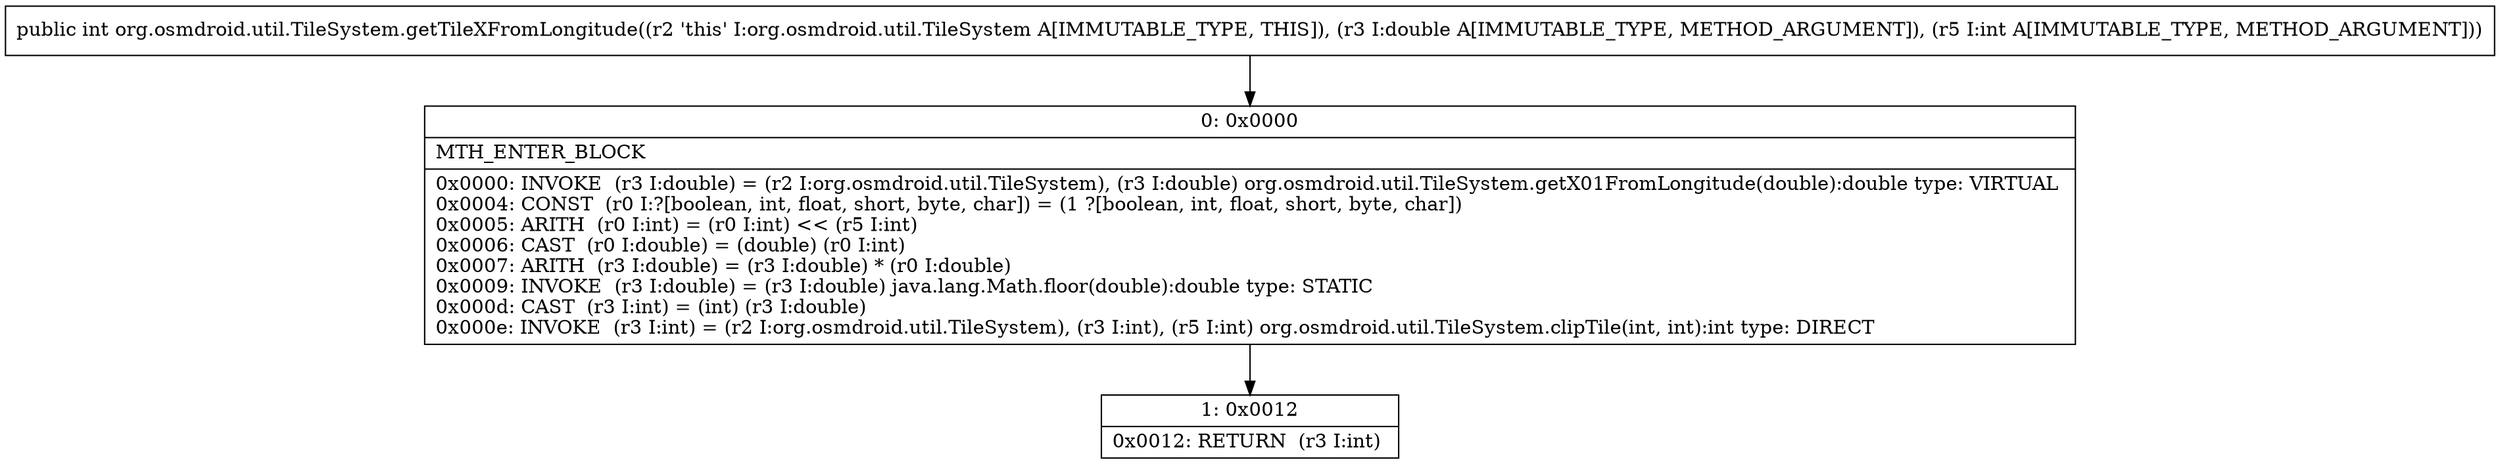 digraph "CFG fororg.osmdroid.util.TileSystem.getTileXFromLongitude(DI)I" {
Node_0 [shape=record,label="{0\:\ 0x0000|MTH_ENTER_BLOCK\l|0x0000: INVOKE  (r3 I:double) = (r2 I:org.osmdroid.util.TileSystem), (r3 I:double) org.osmdroid.util.TileSystem.getX01FromLongitude(double):double type: VIRTUAL \l0x0004: CONST  (r0 I:?[boolean, int, float, short, byte, char]) = (1 ?[boolean, int, float, short, byte, char]) \l0x0005: ARITH  (r0 I:int) = (r0 I:int) \<\< (r5 I:int) \l0x0006: CAST  (r0 I:double) = (double) (r0 I:int) \l0x0007: ARITH  (r3 I:double) = (r3 I:double) * (r0 I:double) \l0x0009: INVOKE  (r3 I:double) = (r3 I:double) java.lang.Math.floor(double):double type: STATIC \l0x000d: CAST  (r3 I:int) = (int) (r3 I:double) \l0x000e: INVOKE  (r3 I:int) = (r2 I:org.osmdroid.util.TileSystem), (r3 I:int), (r5 I:int) org.osmdroid.util.TileSystem.clipTile(int, int):int type: DIRECT \l}"];
Node_1 [shape=record,label="{1\:\ 0x0012|0x0012: RETURN  (r3 I:int) \l}"];
MethodNode[shape=record,label="{public int org.osmdroid.util.TileSystem.getTileXFromLongitude((r2 'this' I:org.osmdroid.util.TileSystem A[IMMUTABLE_TYPE, THIS]), (r3 I:double A[IMMUTABLE_TYPE, METHOD_ARGUMENT]), (r5 I:int A[IMMUTABLE_TYPE, METHOD_ARGUMENT])) }"];
MethodNode -> Node_0;
Node_0 -> Node_1;
}

